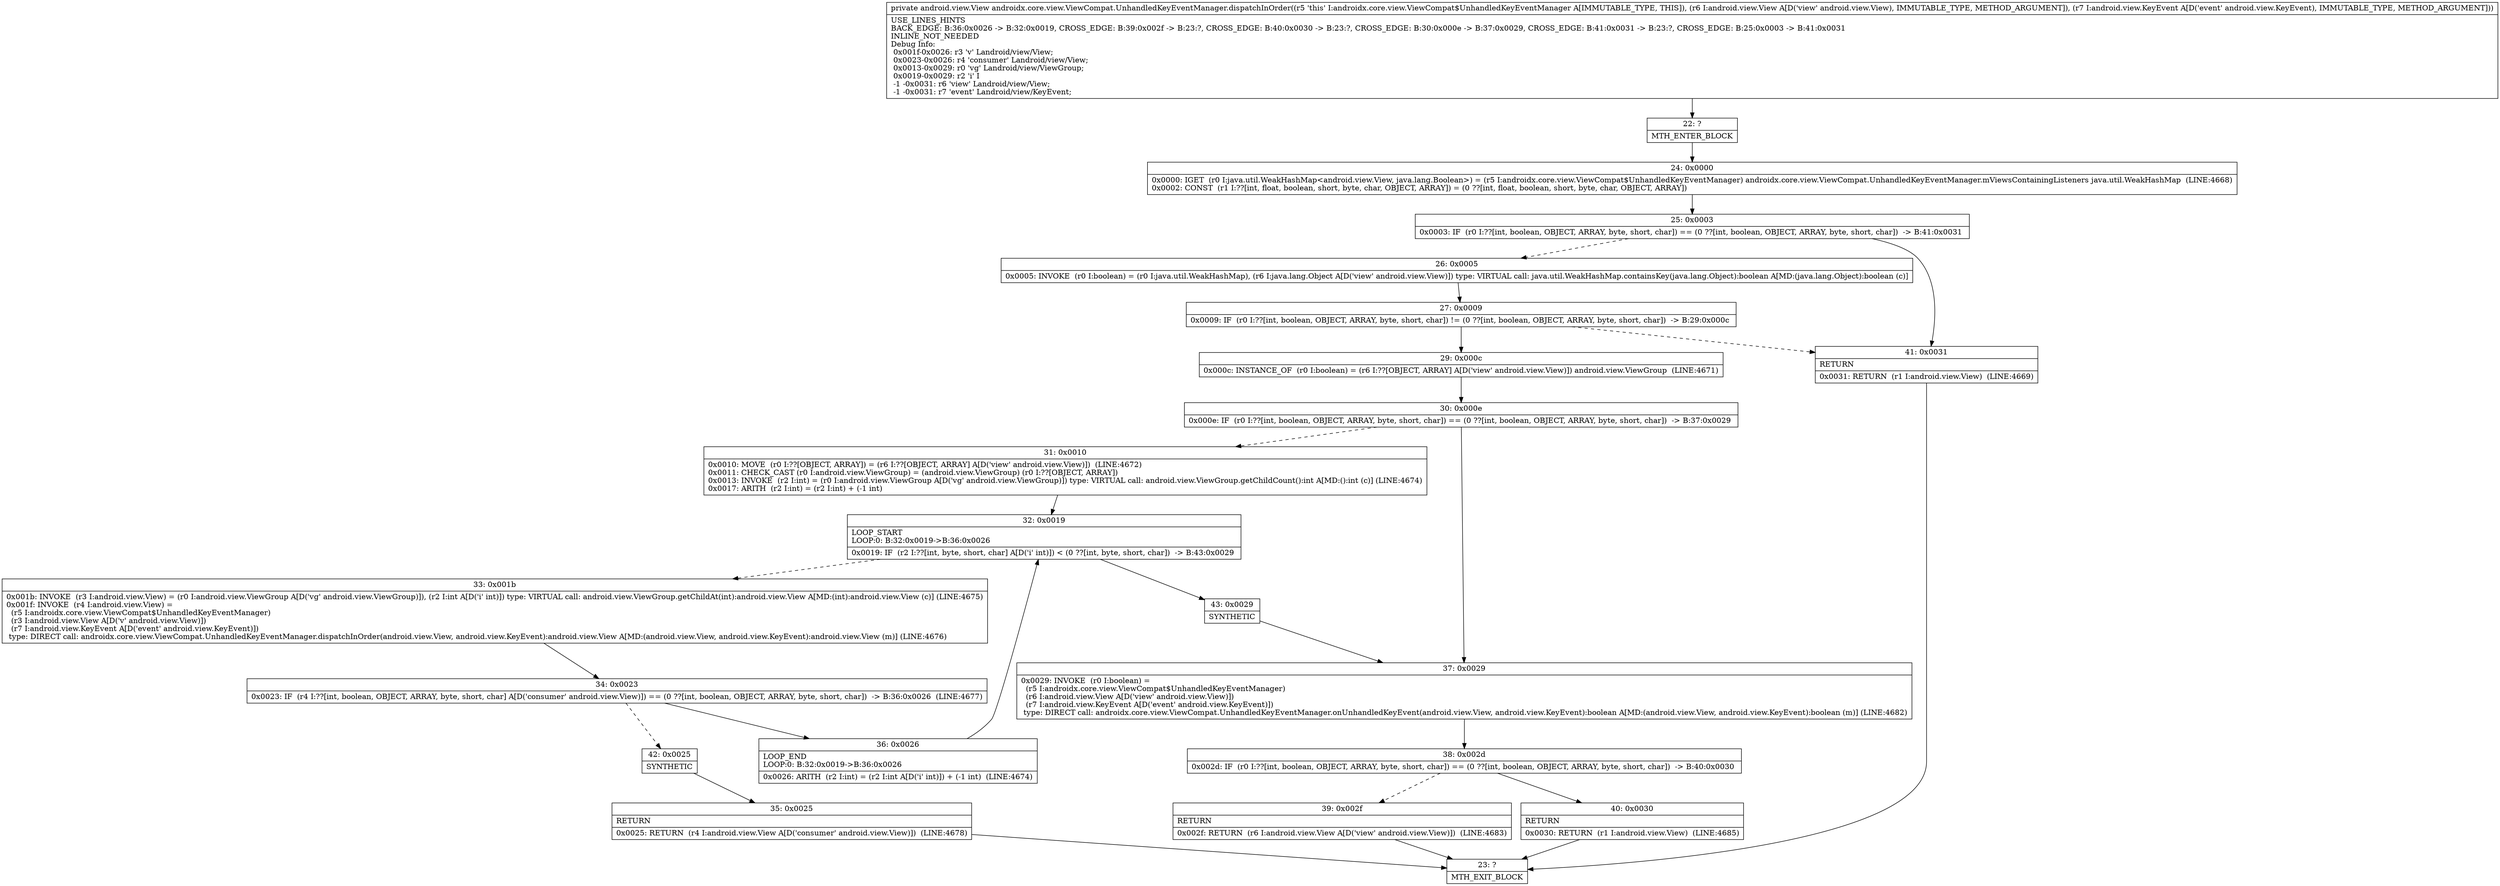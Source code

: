 digraph "CFG forandroidx.core.view.ViewCompat.UnhandledKeyEventManager.dispatchInOrder(Landroid\/view\/View;Landroid\/view\/KeyEvent;)Landroid\/view\/View;" {
Node_22 [shape=record,label="{22\:\ ?|MTH_ENTER_BLOCK\l}"];
Node_24 [shape=record,label="{24\:\ 0x0000|0x0000: IGET  (r0 I:java.util.WeakHashMap\<android.view.View, java.lang.Boolean\>) = (r5 I:androidx.core.view.ViewCompat$UnhandledKeyEventManager) androidx.core.view.ViewCompat.UnhandledKeyEventManager.mViewsContainingListeners java.util.WeakHashMap  (LINE:4668)\l0x0002: CONST  (r1 I:??[int, float, boolean, short, byte, char, OBJECT, ARRAY]) = (0 ??[int, float, boolean, short, byte, char, OBJECT, ARRAY]) \l}"];
Node_25 [shape=record,label="{25\:\ 0x0003|0x0003: IF  (r0 I:??[int, boolean, OBJECT, ARRAY, byte, short, char]) == (0 ??[int, boolean, OBJECT, ARRAY, byte, short, char])  \-\> B:41:0x0031 \l}"];
Node_26 [shape=record,label="{26\:\ 0x0005|0x0005: INVOKE  (r0 I:boolean) = (r0 I:java.util.WeakHashMap), (r6 I:java.lang.Object A[D('view' android.view.View)]) type: VIRTUAL call: java.util.WeakHashMap.containsKey(java.lang.Object):boolean A[MD:(java.lang.Object):boolean (c)]\l}"];
Node_27 [shape=record,label="{27\:\ 0x0009|0x0009: IF  (r0 I:??[int, boolean, OBJECT, ARRAY, byte, short, char]) != (0 ??[int, boolean, OBJECT, ARRAY, byte, short, char])  \-\> B:29:0x000c \l}"];
Node_29 [shape=record,label="{29\:\ 0x000c|0x000c: INSTANCE_OF  (r0 I:boolean) = (r6 I:??[OBJECT, ARRAY] A[D('view' android.view.View)]) android.view.ViewGroup  (LINE:4671)\l}"];
Node_30 [shape=record,label="{30\:\ 0x000e|0x000e: IF  (r0 I:??[int, boolean, OBJECT, ARRAY, byte, short, char]) == (0 ??[int, boolean, OBJECT, ARRAY, byte, short, char])  \-\> B:37:0x0029 \l}"];
Node_31 [shape=record,label="{31\:\ 0x0010|0x0010: MOVE  (r0 I:??[OBJECT, ARRAY]) = (r6 I:??[OBJECT, ARRAY] A[D('view' android.view.View)])  (LINE:4672)\l0x0011: CHECK_CAST (r0 I:android.view.ViewGroup) = (android.view.ViewGroup) (r0 I:??[OBJECT, ARRAY]) \l0x0013: INVOKE  (r2 I:int) = (r0 I:android.view.ViewGroup A[D('vg' android.view.ViewGroup)]) type: VIRTUAL call: android.view.ViewGroup.getChildCount():int A[MD:():int (c)] (LINE:4674)\l0x0017: ARITH  (r2 I:int) = (r2 I:int) + (\-1 int) \l}"];
Node_32 [shape=record,label="{32\:\ 0x0019|LOOP_START\lLOOP:0: B:32:0x0019\-\>B:36:0x0026\l|0x0019: IF  (r2 I:??[int, byte, short, char] A[D('i' int)]) \< (0 ??[int, byte, short, char])  \-\> B:43:0x0029 \l}"];
Node_33 [shape=record,label="{33\:\ 0x001b|0x001b: INVOKE  (r3 I:android.view.View) = (r0 I:android.view.ViewGroup A[D('vg' android.view.ViewGroup)]), (r2 I:int A[D('i' int)]) type: VIRTUAL call: android.view.ViewGroup.getChildAt(int):android.view.View A[MD:(int):android.view.View (c)] (LINE:4675)\l0x001f: INVOKE  (r4 I:android.view.View) = \l  (r5 I:androidx.core.view.ViewCompat$UnhandledKeyEventManager)\l  (r3 I:android.view.View A[D('v' android.view.View)])\l  (r7 I:android.view.KeyEvent A[D('event' android.view.KeyEvent)])\l type: DIRECT call: androidx.core.view.ViewCompat.UnhandledKeyEventManager.dispatchInOrder(android.view.View, android.view.KeyEvent):android.view.View A[MD:(android.view.View, android.view.KeyEvent):android.view.View (m)] (LINE:4676)\l}"];
Node_34 [shape=record,label="{34\:\ 0x0023|0x0023: IF  (r4 I:??[int, boolean, OBJECT, ARRAY, byte, short, char] A[D('consumer' android.view.View)]) == (0 ??[int, boolean, OBJECT, ARRAY, byte, short, char])  \-\> B:36:0x0026  (LINE:4677)\l}"];
Node_36 [shape=record,label="{36\:\ 0x0026|LOOP_END\lLOOP:0: B:32:0x0019\-\>B:36:0x0026\l|0x0026: ARITH  (r2 I:int) = (r2 I:int A[D('i' int)]) + (\-1 int)  (LINE:4674)\l}"];
Node_42 [shape=record,label="{42\:\ 0x0025|SYNTHETIC\l}"];
Node_35 [shape=record,label="{35\:\ 0x0025|RETURN\l|0x0025: RETURN  (r4 I:android.view.View A[D('consumer' android.view.View)])  (LINE:4678)\l}"];
Node_23 [shape=record,label="{23\:\ ?|MTH_EXIT_BLOCK\l}"];
Node_43 [shape=record,label="{43\:\ 0x0029|SYNTHETIC\l}"];
Node_37 [shape=record,label="{37\:\ 0x0029|0x0029: INVOKE  (r0 I:boolean) = \l  (r5 I:androidx.core.view.ViewCompat$UnhandledKeyEventManager)\l  (r6 I:android.view.View A[D('view' android.view.View)])\l  (r7 I:android.view.KeyEvent A[D('event' android.view.KeyEvent)])\l type: DIRECT call: androidx.core.view.ViewCompat.UnhandledKeyEventManager.onUnhandledKeyEvent(android.view.View, android.view.KeyEvent):boolean A[MD:(android.view.View, android.view.KeyEvent):boolean (m)] (LINE:4682)\l}"];
Node_38 [shape=record,label="{38\:\ 0x002d|0x002d: IF  (r0 I:??[int, boolean, OBJECT, ARRAY, byte, short, char]) == (0 ??[int, boolean, OBJECT, ARRAY, byte, short, char])  \-\> B:40:0x0030 \l}"];
Node_39 [shape=record,label="{39\:\ 0x002f|RETURN\l|0x002f: RETURN  (r6 I:android.view.View A[D('view' android.view.View)])  (LINE:4683)\l}"];
Node_40 [shape=record,label="{40\:\ 0x0030|RETURN\l|0x0030: RETURN  (r1 I:android.view.View)  (LINE:4685)\l}"];
Node_41 [shape=record,label="{41\:\ 0x0031|RETURN\l|0x0031: RETURN  (r1 I:android.view.View)  (LINE:4669)\l}"];
MethodNode[shape=record,label="{private android.view.View androidx.core.view.ViewCompat.UnhandledKeyEventManager.dispatchInOrder((r5 'this' I:androidx.core.view.ViewCompat$UnhandledKeyEventManager A[IMMUTABLE_TYPE, THIS]), (r6 I:android.view.View A[D('view' android.view.View), IMMUTABLE_TYPE, METHOD_ARGUMENT]), (r7 I:android.view.KeyEvent A[D('event' android.view.KeyEvent), IMMUTABLE_TYPE, METHOD_ARGUMENT]))  | USE_LINES_HINTS\lBACK_EDGE: B:36:0x0026 \-\> B:32:0x0019, CROSS_EDGE: B:39:0x002f \-\> B:23:?, CROSS_EDGE: B:40:0x0030 \-\> B:23:?, CROSS_EDGE: B:30:0x000e \-\> B:37:0x0029, CROSS_EDGE: B:41:0x0031 \-\> B:23:?, CROSS_EDGE: B:25:0x0003 \-\> B:41:0x0031\lINLINE_NOT_NEEDED\lDebug Info:\l  0x001f\-0x0026: r3 'v' Landroid\/view\/View;\l  0x0023\-0x0026: r4 'consumer' Landroid\/view\/View;\l  0x0013\-0x0029: r0 'vg' Landroid\/view\/ViewGroup;\l  0x0019\-0x0029: r2 'i' I\l  \-1 \-0x0031: r6 'view' Landroid\/view\/View;\l  \-1 \-0x0031: r7 'event' Landroid\/view\/KeyEvent;\l}"];
MethodNode -> Node_22;Node_22 -> Node_24;
Node_24 -> Node_25;
Node_25 -> Node_26[style=dashed];
Node_25 -> Node_41;
Node_26 -> Node_27;
Node_27 -> Node_29;
Node_27 -> Node_41[style=dashed];
Node_29 -> Node_30;
Node_30 -> Node_31[style=dashed];
Node_30 -> Node_37;
Node_31 -> Node_32;
Node_32 -> Node_33[style=dashed];
Node_32 -> Node_43;
Node_33 -> Node_34;
Node_34 -> Node_36;
Node_34 -> Node_42[style=dashed];
Node_36 -> Node_32;
Node_42 -> Node_35;
Node_35 -> Node_23;
Node_43 -> Node_37;
Node_37 -> Node_38;
Node_38 -> Node_39[style=dashed];
Node_38 -> Node_40;
Node_39 -> Node_23;
Node_40 -> Node_23;
Node_41 -> Node_23;
}

